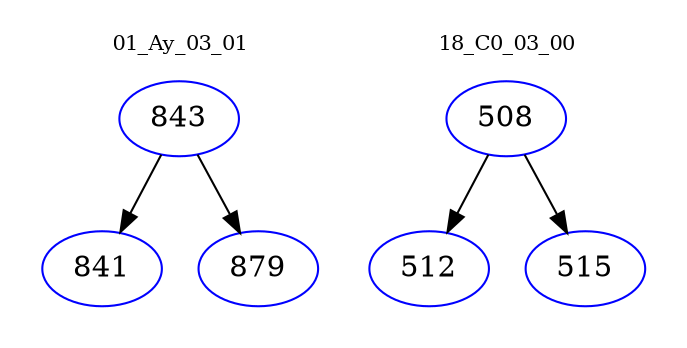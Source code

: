 digraph{
subgraph cluster_0 {
color = white
label = "01_Ay_03_01";
fontsize=10;
T0_843 [label="843", color="blue"]
T0_843 -> T0_841 [color="black"]
T0_841 [label="841", color="blue"]
T0_843 -> T0_879 [color="black"]
T0_879 [label="879", color="blue"]
}
subgraph cluster_1 {
color = white
label = "18_C0_03_00";
fontsize=10;
T1_508 [label="508", color="blue"]
T1_508 -> T1_512 [color="black"]
T1_512 [label="512", color="blue"]
T1_508 -> T1_515 [color="black"]
T1_515 [label="515", color="blue"]
}
}
